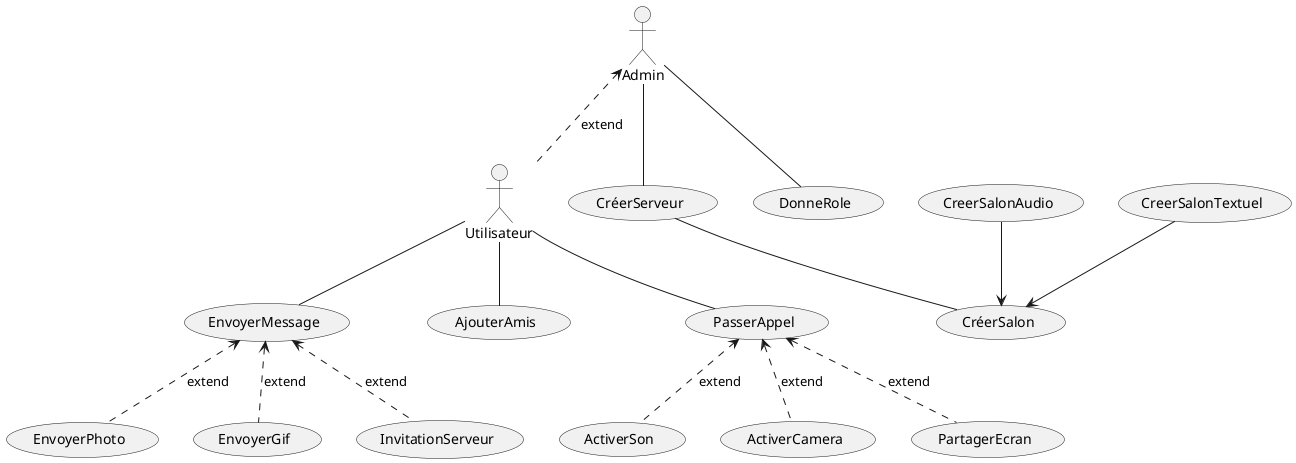 @startuml

actor Utilisateur
usecase EnvoyerMessage
usecase EnvoyerPhoto
usecase EnvoyerGif
usecase AjouterAmis
usecase PasserAppel
usecase ActiverSon
usecase ActiverCamera
usecase PartagerEcran
usecase InvitationServeur

actor Admin
usecase CréerServeur
usecase CréerSalon
usecase CreerSalonAudio
usecase CreerSalonTextuel
usecase DonneRole

Utilisateur -- EnvoyerMessage
EnvoyerMessage <.. EnvoyerPhoto : extend
EnvoyerMessage <.. EnvoyerGif : extend
EnvoyerMessage <.. InvitationServeur : extend

Utilisateur -- AjouterAmis
Utilisateur -- PasserAppel
PasserAppel <.. ActiverCamera : extend
PasserAppel <.. ActiverSon : extend
PasserAppel <.. PartagerEcran : extend

Admin -- DonneRole
Admin -- CréerServeur
Admin <.. Utilisateur : extend
CréerServeur -- CréerSalon

CreerSalonAudio --> CréerSalon
CreerSalonTextuel --> CréerSalon

@enduml
